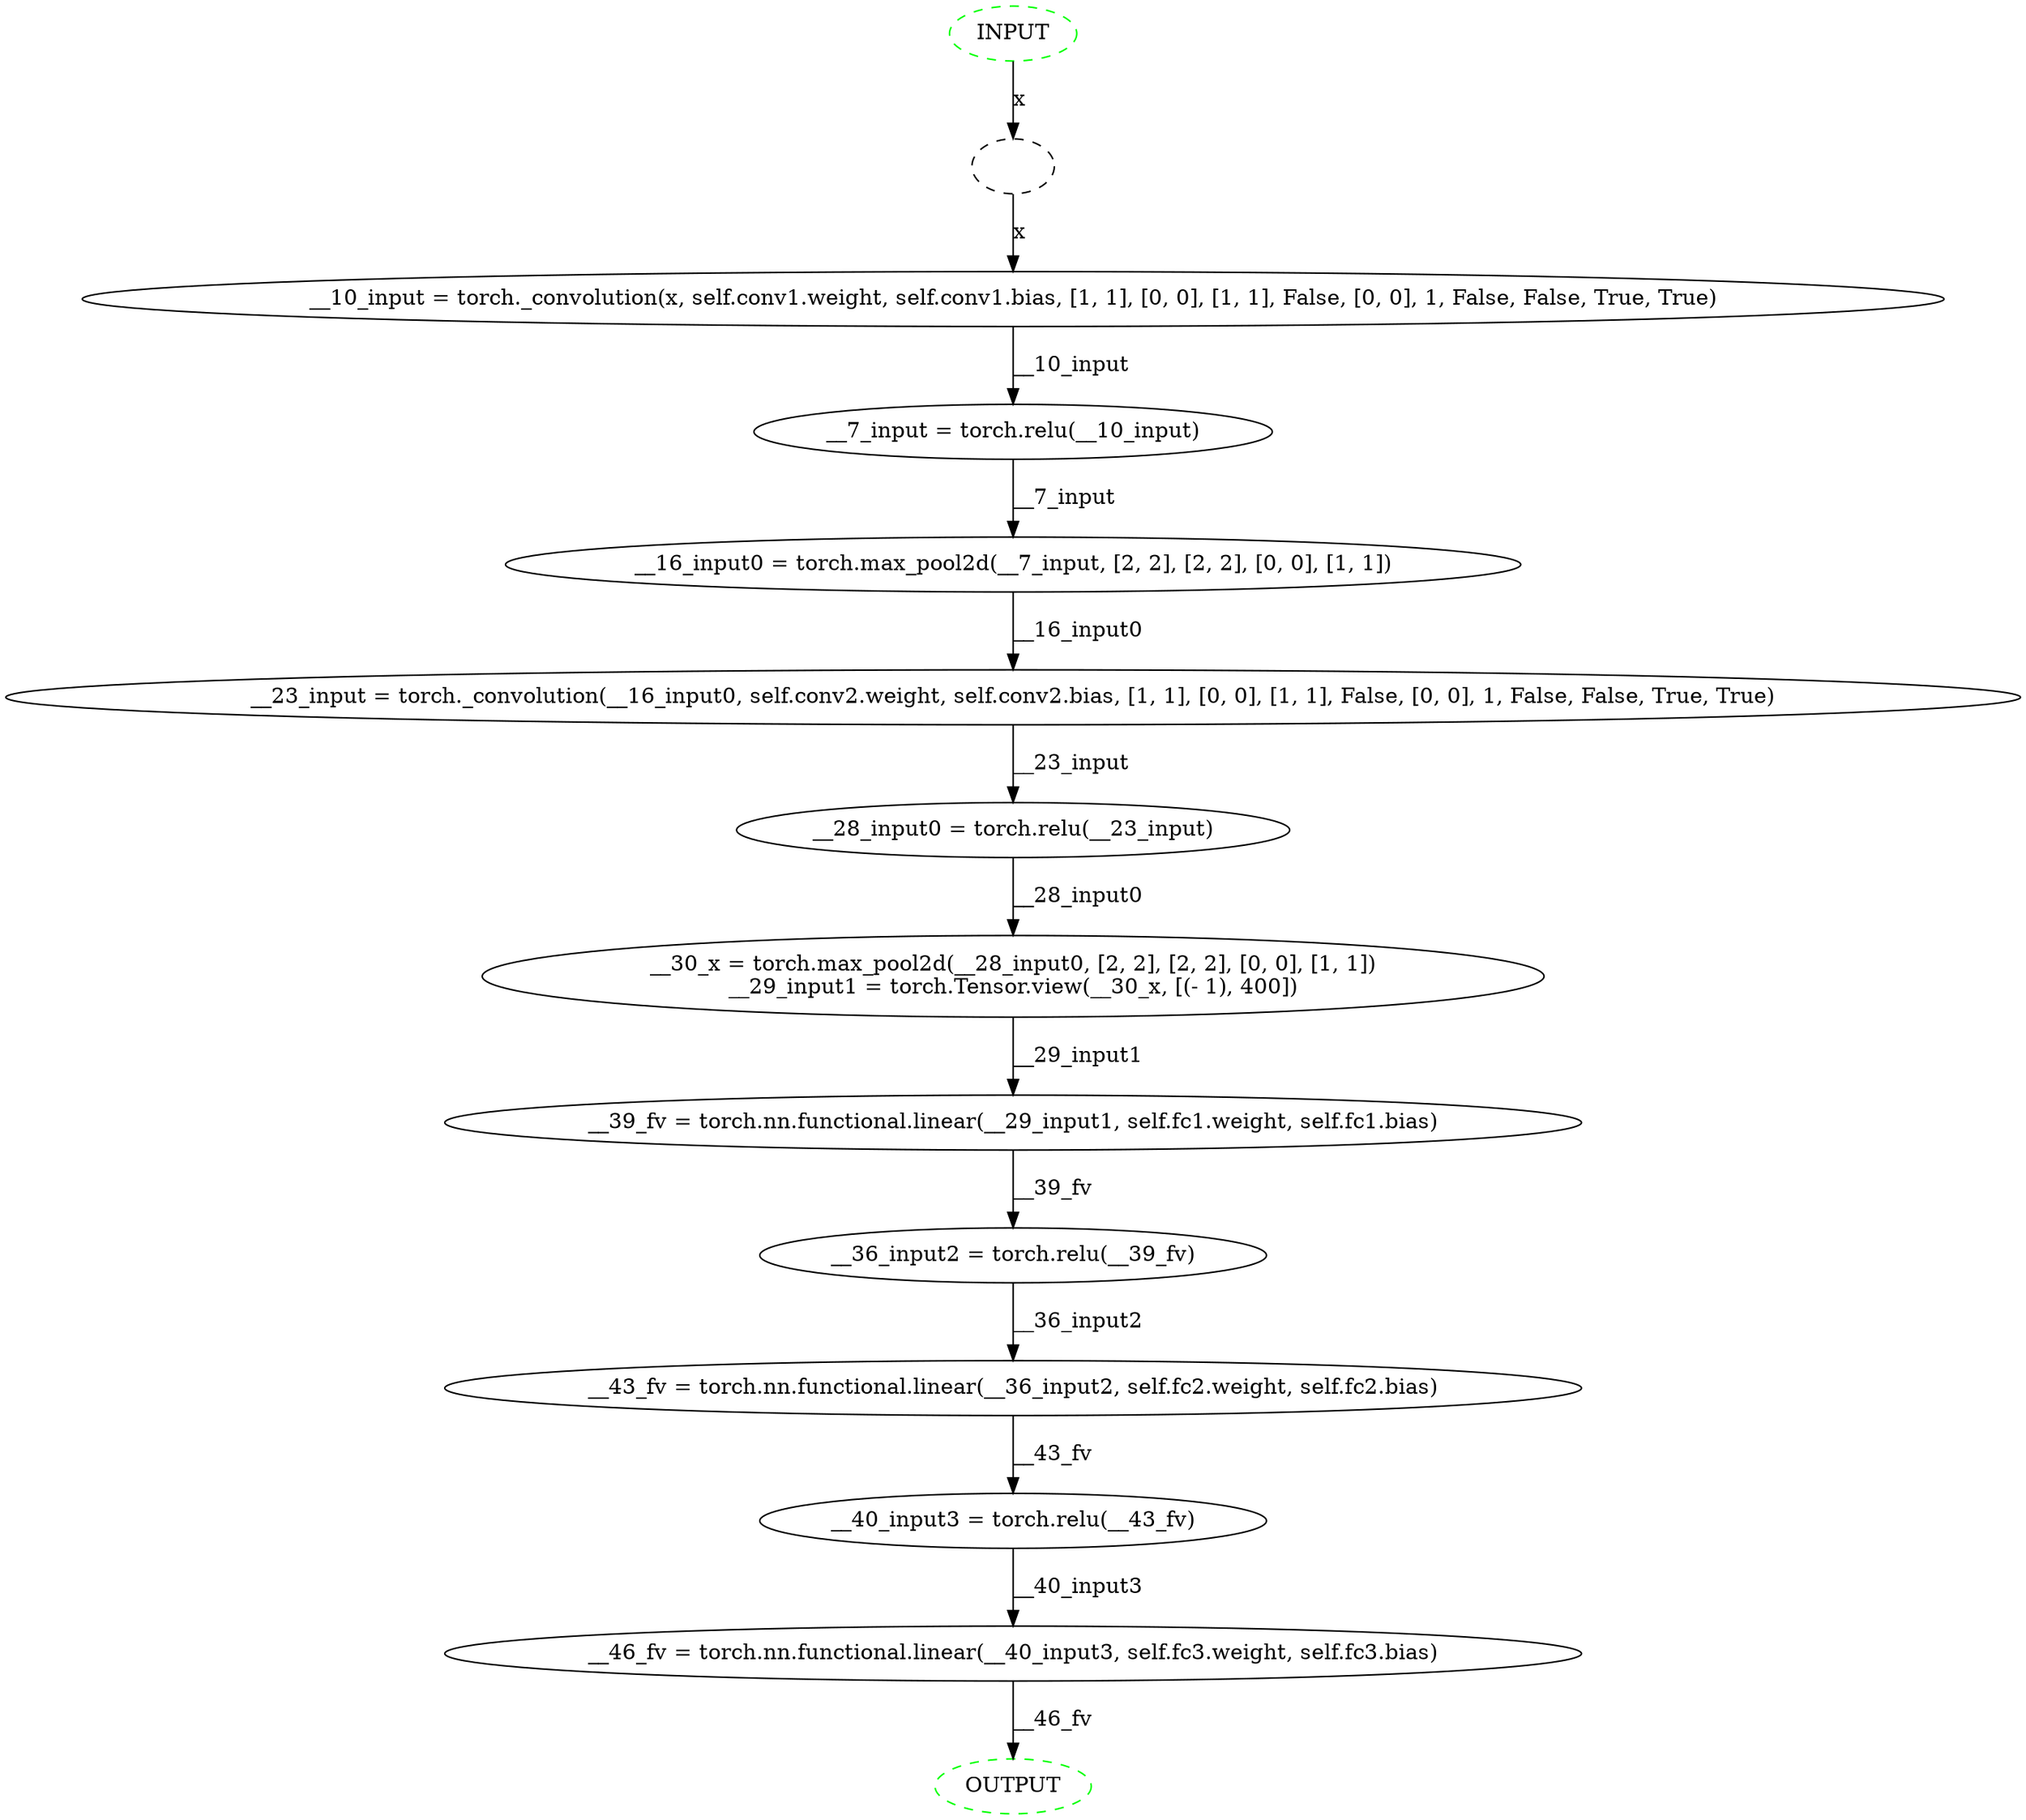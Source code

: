 // S_graph = Simplified forward graph
digraph Simple_CNN_S_graph {
	"_0_-- inputs --" [label="" style=dashed]
	_0___10_input [label="__10_input = torch._convolution(x, self.conv1.weight, self.conv1.bias, [1, 1], [0, 0], [1, 1], False, [0, 0], 1, False, False, True, True)"]
	_0___7_input [label="__7_input = torch.relu(__10_input)"]
	_0___16_input0 [label="__16_input0 = torch.max_pool2d(__7_input, [2, 2], [2, 2], [0, 0], [1, 1])"]
	_0___23_input [label="__23_input = torch._convolution(__16_input0, self.conv2.weight, self.conv2.bias, [1, 1], [0, 0], [1, 1], False, [0, 0], 1, False, False, True, True)"]
	_0___28_input0 [label="__28_input0 = torch.relu(__23_input)"]
	_0___30_x [label="__30_x = torch.max_pool2d(__28_input0, [2, 2], [2, 2], [0, 0], [1, 1])
__29_input1 = torch.Tensor.view(__30_x, [(- 1), 400])"]
	_0___39_fv [label="__39_fv = torch.nn.functional.linear(__29_input1, self.fc1.weight, self.fc1.bias)"]
	_0___36_input2 [label="__36_input2 = torch.relu(__39_fv)"]
	_0___43_fv [label="__43_fv = torch.nn.functional.linear(__36_input2, self.fc2.weight, self.fc2.bias)"]
	_0___40_input3 [label="__40_input3 = torch.relu(__43_fv)"]
	_0___46_fv [label="__46_fv = torch.nn.functional.linear(__40_input3, self.fc3.weight, self.fc3.bias)"]
	"_0_-- inputs --" -> _0___10_input [label=x]
	_0___10_input -> _0___7_input [label=__10_input]
	_0___7_input -> _0___16_input0 [label=__7_input]
	_0___16_input0 -> _0___23_input [label=__16_input0]
	_0___23_input -> _0___28_input0 [label=__23_input]
	_0___28_input0 -> _0___30_x [label=__28_input0]
	_0___30_x -> _0___39_fv [label=__29_input1]
	_0___39_fv -> _0___36_input2 [label=__39_fv]
	_0___36_input2 -> _0___43_fv [label=__36_input2]
	_0___43_fv -> _0___40_input3 [label=__43_fv]
	_0___40_input3 -> _0___46_fv [label=__40_input3]
	_0_input [label=INPUT color=green style=dashed]
	_0_output [label=OUTPUT color=green style=dashed]
	_0_input -> "_0_-- inputs --" [label=x]
	_0___46_fv -> _0_output [label=__46_fv]
}
